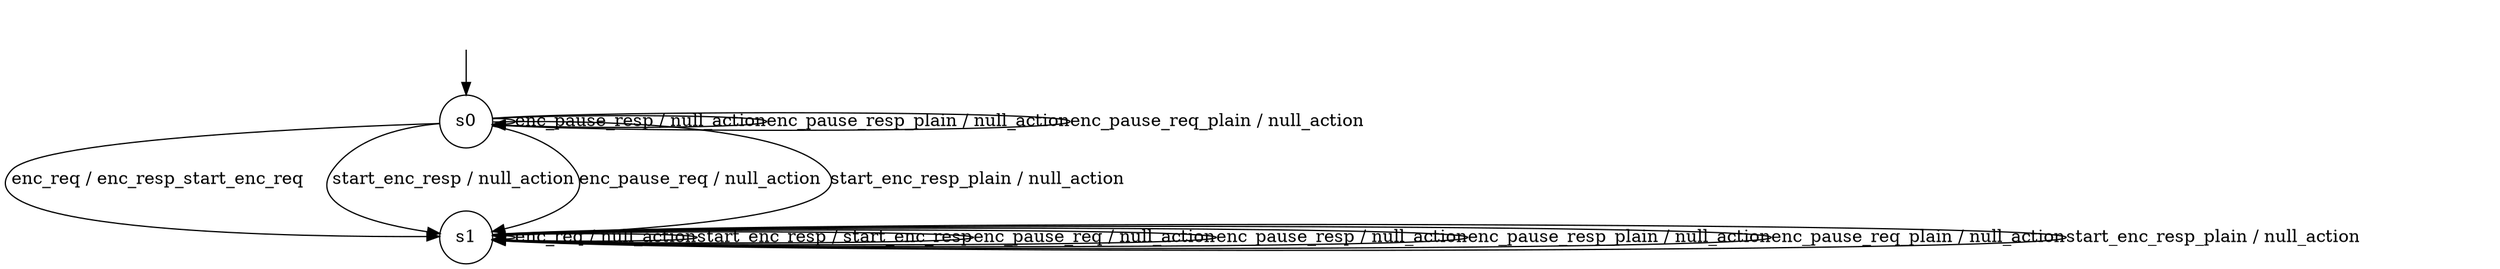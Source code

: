 digraph g {
__start0 [label="" shape="none"];

	s0 [shape="circle" label="s0"];
	s1 [shape="circle" label="s1"];
	s0 -> s1 [label="enc_req / enc_resp_start_enc_req"];
	s0 -> s1 [label="start_enc_resp / null_action"];
	s0 -> s1 [label="enc_pause_req / null_action"];
	s0 -> s0 [label="enc_pause_resp / null_action"];
	s0 -> s0 [label="enc_pause_resp_plain / null_action"];
	s0 -> s0 [label="enc_pause_req_plain / null_action"];
	s0 -> s1 [label="start_enc_resp_plain / null_action"];
	s1 -> s1 [label="enc_req / null_action"];
	s1 -> s1 [label="start_enc_resp / start_enc_resp"];
	s1 -> s1 [label="enc_pause_req / null_action"];
	s1 -> s1 [label="enc_pause_resp / null_action"];
	s1 -> s1 [label="enc_pause_resp_plain / null_action"];
	s1 -> s1 [label="enc_pause_req_plain / null_action"];
	s1 -> s1 [label="start_enc_resp_plain / null_action"];

__start0 -> s0;
}
